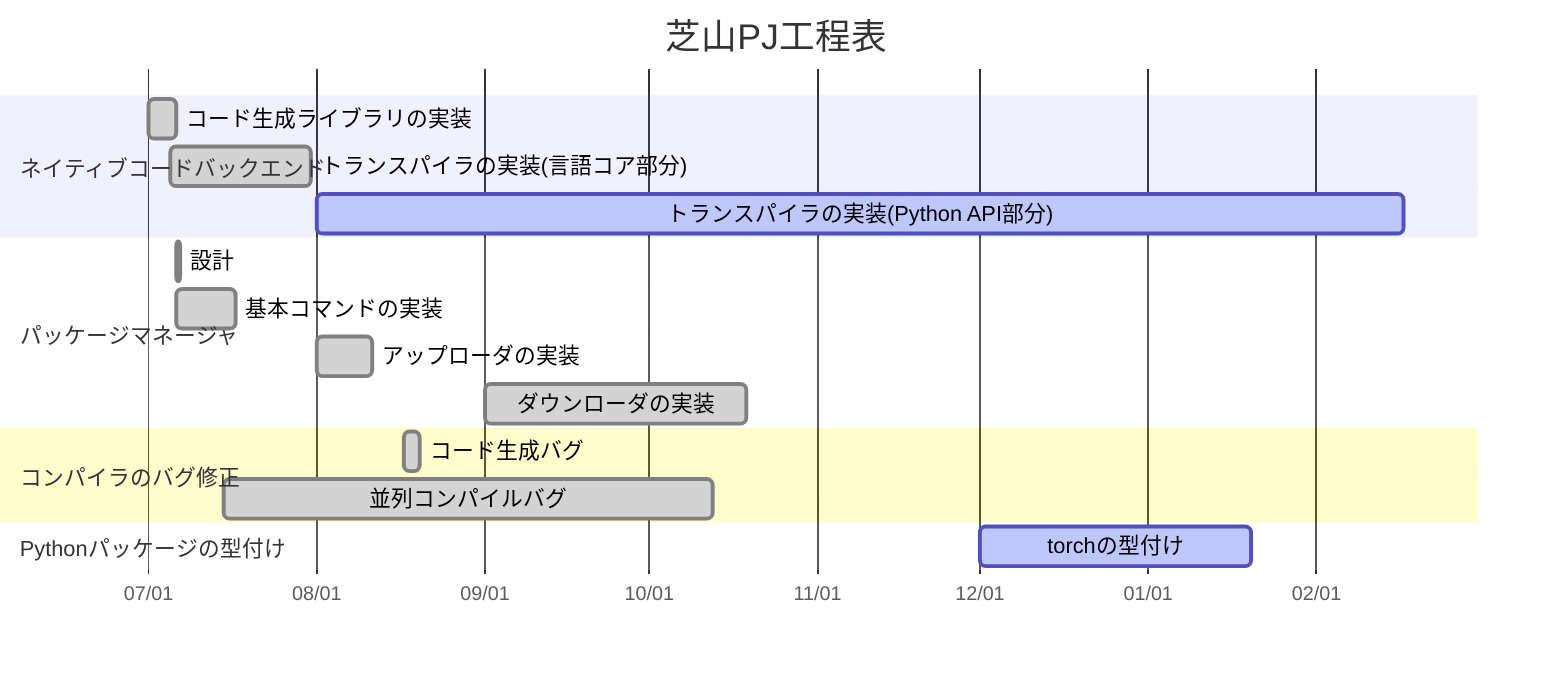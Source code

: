 gantt
	title 芝山PJ工程表
	axisFormat %m/%d
	section ネイティブコードバックエンド
		コード生成ライブラリの実装: done, 2023-07-01, 5d
		トランスパイラの実装(言語コア部分): done, 2023-07-05, 26d
		トランスパイラの実装(Python API部分): active, 2023-08-01, 200d
	section パッケージマネージャ
		設計: done, 2023-07-06, 1d
		基本コマンドの実装: done, 2023-07-06, 11d
		アップローダの実装: done, 2023-08-01, 10d
		ダウンローダの実装: done, 2023-09-01, 48d
	section コンパイラのバグ修正
		コード生成バグ: done, 2023-08-17, 3d
		並列コンパイルバグ: done, 2023-07-15, 90d
	section Pythonパッケージの型付け
		torchの型付け: active, 2023-12-01, 50d